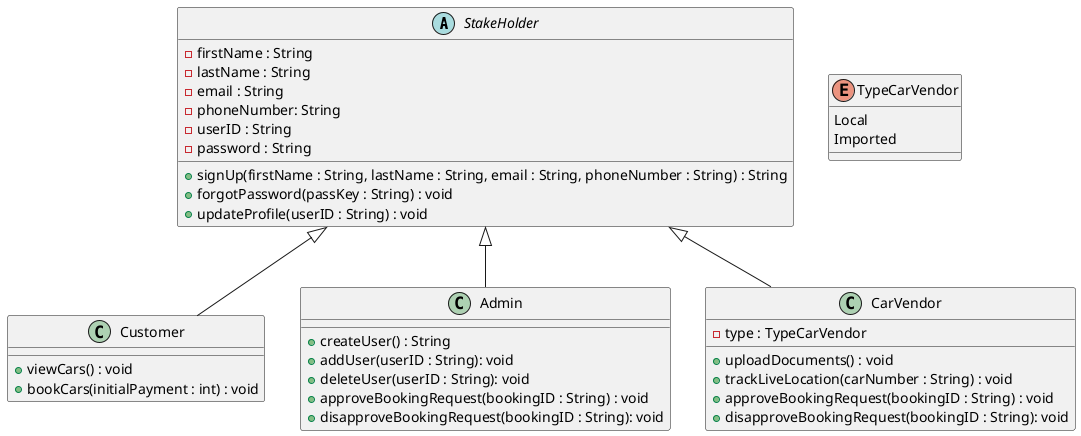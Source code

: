 @startuml

StakeHolder<|--Customer
StakeHolder<|--Admin
StakeHolder<|--CarVendor
abstract class StakeHolder{
    - firstName : String
    - lastName : String
    - email : String
    - phoneNumber: String
    - userID : String
    - password : String
    + signUp(firstName : String, lastName : String, email : String, phoneNumber : String) : String
    + forgotPassword(passKey : String) : void
    + updateProfile(userID : String) : void
}

class Customer{
    + viewCars() : void
    + bookCars(initialPayment : int) : void
}


class Admin{
    + createUser() : String
    + addUser(userID : String): void
    + deleteUser(userID : String): void
    + approveBookingRequest(bookingID : String) : void
    + disapproveBookingRequest(bookingID : String): void
}

class CarVendor{
   - type : TypeCarVendor
   + uploadDocuments() : void
   + trackLiveLocation(carNumber : String) : void
   + approveBookingRequest(bookingID : String) : void
   + disapproveBookingRequest(bookingID : String): void
}


enum TypeCarVendor{
    Local
    Imported
}

@enduml